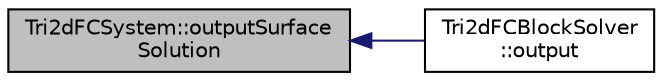digraph "Tri2dFCSystem::outputSurfaceSolution"
{
  edge [fontname="Helvetica",fontsize="10",labelfontname="Helvetica",labelfontsize="10"];
  node [fontname="Helvetica",fontsize="10",shape=record];
  rankdir="LR";
  Node1 [label="Tri2dFCSystem::outputSurface\lSolution",height=0.2,width=0.4,color="black", fillcolor="grey75", style="filled" fontcolor="black"];
  Node1 -> Node2 [dir="back",color="midnightblue",fontsize="10",style="solid",fontname="Helvetica"];
  Node2 [label="Tri2dFCBlockSolver\l::output",height=0.2,width=0.4,color="black", fillcolor="white", style="filled",URL="$classTri2dFCBlockSolver.html#a93456c967bb32780f707d708bff35c41",tooltip="Output solution, residual, error, and surface data to file for a given time step. ..."];
}
